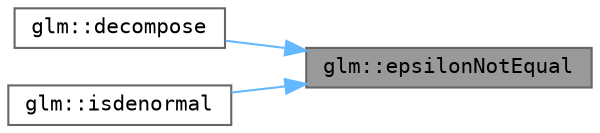 digraph "glm::epsilonNotEqual"
{
 // LATEX_PDF_SIZE
  bgcolor="transparent";
  edge [fontname=Terminal,fontsize=10,labelfontname=Helvetica,labelfontsize=10];
  node [fontname=Terminal,fontsize=10,shape=box,height=0.2,width=0.4];
  rankdir="RL";
  Node1 [label="glm::epsilonNotEqual",height=0.2,width=0.4,color="gray40", fillcolor="grey60", style="filled", fontcolor="black",tooltip=" "];
  Node1 -> Node2 [dir="back",color="steelblue1",style="solid"];
  Node2 [label="glm::decompose",height=0.2,width=0.4,color="grey40", fillcolor="white", style="filled",URL="$group__gtx__matrix__decompose.html#gabd7878e1b23aab583bc01040c5ed2b71",tooltip=" "];
  Node1 -> Node3 [dir="back",color="steelblue1",style="solid"];
  Node3 [label="glm::isdenormal",height=0.2,width=0.4,color="grey40", fillcolor="white", style="filled",URL="$namespaceglm.html#ae1eb587972c0a1c492f6c7026e34ca4f",tooltip=" "];
}
